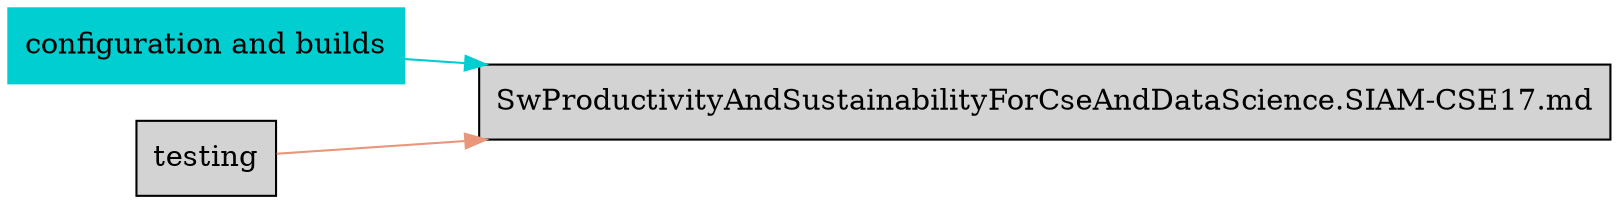 digraph bettersoftware {
            rankdir = LR;
            ratio = fill;
            node [style=filled];
            node [shape = box];
"configuration and builds" [colorscheme="svg" color="darkturquoise"];
"configuration and builds" ->  "SwProductivityAndSustainabilityForCseAndDataScience.SIAM-CSE17.md" [colorscheme="svg" color="darkturquoise"];
"testing" ->  "SwProductivityAndSustainabilityForCseAndDataScience.SIAM-CSE17.md" [colorscheme="svg" color="darksalmon"];
}